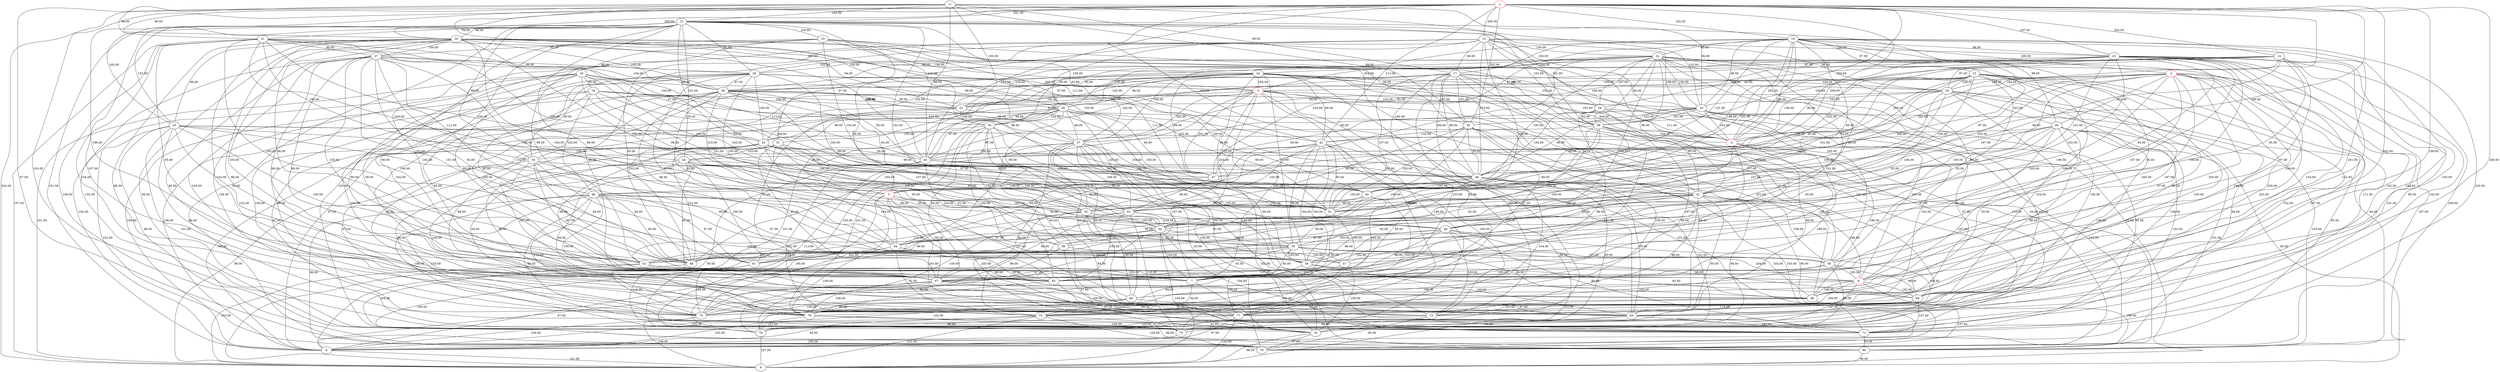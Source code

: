 graph {
6[color=black]
44[color=black]
45[color=black]
46[color=black]
47[color=black]
48[color=black]
49[color=black]
50[color=black]
51[color=black]
52[color=black]
53[color=black]
10[color=black]
54[color=black]
11[color=black]
55[color=black]
12[color=black]
56[color=black]
13[color=black]
57[color=black]
14[color=black]
58[color=black]
15[color=black]
59[color=black]
16[color=black]
17[color=black]
18[color=black]
19[color=black]
1[color=red]
2[color=red]
3[color=red]
4[color=red]
5[color=red]
6[color=red]
7[color=black]
8[color=black]
9[color=black]
60[color=black]
61[color=black]
62[color=black]
63[color=black]
20[color=black]
64[color=black]
65[color=black]
21[color=black]
66[color=black]
22[color=black]
23[color=black]
67[color=black]
24[color=black]
68[color=black]
25[color=black]
69[color=black]
26[color=black]
27[color=black]
28[color=black]
29[color=black]
70[color=black]
71[color=black]
72[color=black]
73[color=black]
30[color=black]
74[color=black]
31[color=black]
75[color=black]
32[color=black]
76[color=black]
33[color=black]
77[color=black]
34[color=black]
78[color=black]
35[color=black]
79[color=black]
36[color=black]
37[color=black]
38[color=black]
39[color=black]
80[color=black]
40[color=black]
41[color=black]
42[color=black]
43[color=black]
26--41[label=94.00]
26--43[label=98.00]
26--45[label=97.00]
26--47[label=94.00]
34--41[label=95.00]
66--72[label=101.00]
41--6[label=196.00]
66--75[label=99.00]
18--46[label=102.00]
42--45[label=103.00]
3--54[label=203.00]
74--78[label=102.00]
74--79[label=104.00]
58--63[label=100.00]
58--69[label=93.00]
34--38[label=93.00]
11--48[label=97.00]
18--53[label=101.00]
11--45[label=98.00]
26--36[label=104.00]
10--22[label=85.00]
26--37[label=88.00]
27--78[label=102.00]
29--8[label=106.00]
26--39[label=93.00]
42--52[label=102.00]
27--77[label=98.00]
42--51[label=95.00]
27--74[label=105.00]
10--17[label=106.00]
10--15[label=97.00]
3--47[label=201.00]
29--5[label=210.00]
58--77[label=100.00]
74--80[label=99.00]
11--38[label=109.00]
11--33[label=96.00]
11--35[label=99.00]
28--6[label=202.00]
27--65[label=98.00]
28--7[label=99.00]
18--26[label=108.00]
42--64[label=94.00]
27--61[label=101.00]
42--67[label=104.00]
27--62[label=105.00]
3--33[label=203.00]
42--58[label=98.00]
3--32[label=201.00]
12--78[label=105.00]
19--62[label=102.00]
19--65[label=96.00]
19--64[label=98.00]
3--37[label=202.00]
3--36[label=192.00]
28--3[label=205.00]
50--68[label=95.00]
4--70[label=198.00]
18--32[label=102.00]
4--65[label=197.00]
18--31[label=105.00]
4--66[label=196.00]
27--58[label=92.00]
27--59[label=102.00]
42--72[label=100.00]
40--6[label=191.00]
42--71[label=101.00]
27--55[label=106.00]
18--37[label=101.00]
40--9[label=93.00]
12--68[label=95.00]
12--67[label=96.00]
42--68[label=95.00]
66--79[label=107.00]
50--52[label=95.00]
12--65[label=112.00]
50--53[label=102.00]
76--9[label=98.00]
11--32[label=100.00]
50--51[label=99.00]
4--61[label=199.00]
17--9[label=92.00]
59--74[label=102.00]
59--73[label=98.00]
10--53[label=97.00]
10--51[label=99.00]
10--50[label=101.00]
19--41[label=100.00]
19--42[label=111.00]
10--48[label=101.00]
10--47[label=103.00]
16--8[label=104.00]
77--8[label=97.00]
39--6[label=197.00]
16--7[label=99.00]
54--9[label=104.00]
77--9[label=102.00]
39--9[label=89.00]
54--7[label=104.00]
65--76[label=95.00]
16--9[label=101.00]
26--73[label=103.00]
43--54[label=106.00]
26--76[label=101.00]
43--50[label=97.00]
59--67[label=100.00]
44--77[label=106.00]
59--69[label=99.00]
25--43[label=100.00]
19--51[label=98.00]
25--44[label=100.00]
50--74[label=102.00]
19--53[label=104.00]
43--49[label=99.00]
43--48[label=98.00]
43--45[label=94.00]
43--65[label=99.00]
43--63[label=99.00]
10--33[label=98.00]
60--63[label=97.00]
1--4[label=304.00]
10--23[label=98.00]
19--27[label=95.00]
11--80[label=97.00]
1--9[label=204.00]
26--72[label=99.00]
26--51[label=98.00]
26--52[label=99.00]
43--75[label=97.00]
60--78[label=102.00]
65--78[label=99.00]
38--4[label=194.00]
60--75[label=100.00]
27--7[label=99.00]
55--7[label=95.00]
55--6[label=204.00]
10--36[label=95.00]
38--8[label=102.00]
19--35[label=98.00]
43--67[label=98.00]
16--36[label=97.00]
17--80[label=94.00]
24--34[label=102.00]
1--42[label=212.00]
44--48[label=105.00]
5--60[label=197.00]
68--75[label=110.00]
17--79[label=110.00]
44--51[label=97.00]
1--48[label=204.00]
25--74[label=96.00]
44--54[label=93.00]
1--47[label=209.00]
1--46[label=198.00]
1--45[label=191.00]
1--44[label=194.00]
5--67[label=195.00]
25--78[label=96.00]
25--79[label=102.00]
52--54[label=103.00]
17--76[label=97.00]
50--7[label=102.00]
17--75[label=103.00]
17--78[label=97.00]
17--77[label=95.00]
21--5[label=209.00]
24--47[label=98.00]
73--8[label=105.00]
24--42[label=99.00]
52--58[label=92.00]
24--45[label=94.00]
21--9[label=107.00]
5--71[label=193.00]
5--73[label=195.00]
52--60[label=100.00]
2--7[label=205.00]
5--75[label=202.00]
2--5[label=306.00]
5--76[label=205.00]
2--4[label=295.00]
45--78[label=102.00]
2--69[label=200.00]
20--3[label=199.00]
2--67[label=205.00]
2--66[label=199.00]
1--20[label=200.00]
16--53[label=102.00]
16--52[label=96.00]
62--7[label=102.00]
10--74[label=105.00]
53--71[label=103.00]
43--8[label=106.00]
62--9[label=103.00]
10--71[label=102.00]
53--73[label=110.00]
1--25[label=195.00]
44--75[label=96.00]
53--68[label=110.00]
1--23[label=197.00]
44--72[label=94.00]
10--67[label=95.00]
2--79[label=197.00]
24--26[label=96.00]
16--42[label=103.00]
16--41[label=108.00]
44--56[label=95.00]
72--78[label=102.00]
25--73[label=101.00]
44--55[label=91.00]
72--79[label=93.00]
44--65[label=95.00]
1--35[label=202.00]
25--67[label=102.00]
44--61[label=100.00]
25--68[label=100.00]
2--71[label=191.00]
2--73[label=197.00]
24--30[label=87.00]
2--70[label=203.00]
30--69[label=104.00]
67--77[label=100.00]
74--9[label=101.00]
45--53[label=104.00]
67--78[label=102.00]
74--8[label=99.00]
17--35[label=101.00]
23--28[label=100.00]
31--5[label=196.00]
3--7[label=208.00]
3--4[label=304.00]
39--58[label=99.00]
30--71[label=94.00]
45--47[label=100.00]
30--73[label=109.00]
45--48[label=100.00]
17--30[label=104.00]
2--40[label=201.00]
17--32[label=105.00]
17--31[label=97.00]
30--79[label=95.00]
2--58[label=203.00]
19--4[label=196.00]
2--55[label=198.00]
42--7[label=100.00]
42--9[label=98.00]
1--14[label=205.00]
1--13[label=201.00]
17--29[label=95.00]
1--12[label=200.00]
39--47[label=96.00]
1--10[label=192.00]
2--50[label=202.00]
2--51[label=197.00]
45--73[label=113.00]
24--59[label=107.00]
24--53[label=96.00]
24--55[label=97.00]
16--18[label=95.00]
46--76[label=103.00]
3--73[label=196.00]
3--72[label=208.00]
46--79[label=96.00]
3--77[label=200.00]
23--49[label=94.00]
23--45[label=99.00]
23--43[label=101.00]
30--51[label=95.00]
17--51[label=107.00]
24--63[label=105.00]
52--77[label=94.00]
18--7[label=94.00]
30--54[label=109.00]
52--74[label=98.00]
18--8[label=106.00]
52--75[label=100.00]
24--68[label=102.00]
24--69[label=97.00]
75--9[label=106.00]
24--64[label=98.00]
51--55[label=99.00]
75--8[label=100.00]
51--57[label=100.00]
18--70[label=99.00]
23--41[label=101.00]
2--39[label=202.00]
3--66[label=201.00]
17--48[label=98.00]
3--68[label=204.00]
39--68[label=94.00]
30--61[label=107.00]
2--30[label=198.00]
39--65[label=107.00]
67--71[label=93.00]
4--7[label=198.00]
24--74[label=97.00]
67--70[label=108.00]
39--61[label=94.00]
45--56[label=104.00]
70--8[label=103.00]
54--56[label=103.00]
14--24[label=97.00]
23--73[label=95.00]
22--26[label=100.00]
23--71[label=102.00]
22--28[label=105.00]
31--68[label=101.00]
46--57[label=97.00]
23--68[label=100.00]
38--54[label=99.00]
23--65[label=106.00]
23--66[label=104.00]
46--61[label=97.00]
31--70[label=94.00]
54--62[label=105.00]
15--69[label=98.00]
30--32[label=92.00]
30--33[label=101.00]
54--64[label=97.00]
15--80[label=94.00]
14--38[label=100.00]
7--74[label=94.00]
14--37[label=89.00]
23--63[label=102.00]
46--66[label=109.00]
7--76[label=104.00]
14--34[label=98.00]
14--32[label=105.00]
46--68[label=99.00]
14--30[label=97.00]
46--70[label=111.00]
46--73[label=108.00]
23--57[label=107.00]
23--54[label=102.00]
46--71[label=90.00]
38--45[label=97.00]
38--48[label=99.00]
30--40[label=103.00]
15--73[label=102.00]
54--55[label=106.00]
15--75[label=100.00]
29--37[label=98.00]
70--73[label=103.00]
29--34[label=102.00]
47--80[label=102.00]
14--49[label=95.00]
14--47[label=102.00]
29--32[label=90.00]
70--76[label=93.00]
22--49[label=98.00]
14--50[label=99.00]
38--75[label=101.00]
22--50[label=100.00]
31--54[label=100.00]
38--74[label=95.00]
31--52[label=107.00]
29--45[label=93.00]
14--59[label=97.00]
22--33[label=100.00]
22--34[label=107.00]
23--3[label=204.00]
23--4[label=200.00]
13--19[label=104.00]
22--37[label=106.00]
22--38[label=96.00]
46--49[label=93.00]
23--80[label=109.00]
55--66[label=99.00]
31--67[label=95.00]
38--64[label=104.00]
31--65[label=104.00]
38--63[label=96.00]
55--69[label=98.00]
34--4[label=211.00]
46--51[label=99.00]
22--41[label=96.00]
59--6[label=205.00]
22--43[label=102.00]
37--53[label=106.00]
32--77[label=86.00]
37--58[label=105.00]
32--71[label=97.00]
16--75[label=106.00]
22--67[label=101.00]
53--54[label=104.00]
22--5[label=194.00]
45--9[label=95.00]
22--6[label=199.00]
60--8[label=102.00]
15--29[label=100.00]
6--69[label=192.00]
22--76[label=111.00]
6--66[label=196.00]
47--53[label=98.00]
37--60[label=99.00]
69--77[label=118.00]
6--60[label=198.00]
69--74[label=103.00]
37--47[label=104.00]
37--45[label=100.00]
22--56[label=104.00]
53--65[label=103.00]
16--62[label=89.00]
53--67[label=96.00]
22--59[label=92.00]
31--44[label=103.00]
22--62[label=106.00]
21--24[label=101.00]
6--78[label=197.00]
15--30[label=108.00]
21--27[label=90.00]
6--72[label=194.00]
21--29[label=88.00]
6--80[label=199.00]
37--76[label=106.00]
15--50[label=92.00]
37--73[label=94.00]
21--41[label=100.00]
37--79[label=93.00]
21--43[label=100.00]
32--51[label=100.00]
1--63[label=206.00]
33--6[label=200.00]
71--80[label=93.00]
33--4[label=192.00]
1--69[label=199.00]
1--67[label=196.00]
1--66[label=203.00]
10--2[label=200.00]
15--46[label=95.00]
10--4[label=201.00]
15--41[label=100.00]
21--39[label=100.00]
10--6[label=201.00]
10--5[label=198.00]
48--79[label=99.00]
48--77[label=104.00]
69--70[label=91.00]
15--60[label=87.00]
21--50[label=108.00]
48--78[label=95.00]
69--71[label=107.00]
48--76[label=101.00]
37--66[label=91.00]
22--78[label=106.00]
1--73[label=193.00]
5--52[label=207.00]
15--57[label=92.00]
54--71[label=104.00]
15--53[label=101.00]
54--75[label=87.00]
48--65[label=95.00]
48--63[label=95.00]
64--66[label=93.00]
76--79[label=97.00]
36--51[label=100.00]
36--50[label=105.00]
26--8[label=101.00]
33--80[label=103.00]
12--17[label=96.00]
28--47[label=111.00]
36--43[label=100.00]
28--43[label=105.00]
13--70[label=107.00]
21--58[label=100.00]
56--57[label=100.00]
64--70[label=100.00]
15--3[label=199.00]
21--75[label=104.00]
67--8[label=97.00]
13--79[label=94.00]
48--51[label=100.00]
20--27[label=100.00]
20--26[label=102.00]
20--25[label=96.00]
64--74[label=92.00]
20--29[label=105.00]
28--39[label=99.00]
33--72[label=102.00]
36--56[label=102.00]
33--70[label=97.00]
33--75[label=102.00]
20--32[label=94.00]
15--6[label=197.00]
78--9[label=107.00]
21--67[label=95.00]
15--4[label=196.00]
32--36[label=109.00]
20--38[label=106.00]
20--37[label=99.00]
36--70[label=101.00]
36--72[label=94.00]
21--80[label=109.00]
61--79[label=100.00]
28--29[label=97.00]
36--67[label=94.00]
20--45[label=103.00]
61--75[label=105.00]
36--63[label=93.00]
36--65[label=100.00]
48--50[label=101.00]
37--7[label=107.00]
37--8[label=99.00]
48--8[label=103.00]
20--49[label=102.00]
33--47[label=99.00]
33--48[label=99.00]
49--76[label=108.00]
49--72[label=103.00]
8--9[label=101.00]
13--21[label=94.00]
29--58[label=96.00]
13--20[label=99.00]
35--48[label=95.00]
11--17[label=99.00]
13--25[label=101.00]
11--13[label=102.00]
27--48[label=115.00]
35--42[label=110.00]
29--50[label=93.00]
33--35[label=102.00]
13--28[label=95.00]
14--69[label=112.00]
27--46[label=112.00]
29--51[label=99.00]
80--9[label=96.00]
40--79[label=101.00]
49--71[label=94.00]
55--61[label=106.00]
55--62[label=102.00]
57--65[label=107.00]
33--37[label=95.00]
40--76[label=102.00]
14--63[label=104.00]
33--38[label=101.00]
40--75[label=96.00]
55--65[label=93.00]
20--63[label=103.00]
49--65[label=96.00]
49--66[label=104.00]
49--67[label=102.00]
55--57[label=93.00]
12--54[label=100.00]
55--58[label=103.00]
57--73[label=106.00]
20--67[label=105.00]
55--59[label=102.00]
12--59[label=103.00]
57--70[label=94.00]
20--64[label=104.00]
77--78[label=98.00]
35--52[label=98.00]
35--51[label=103.00]
11--21[label=96.00]
11--20[label=99.00]
41--49[label=92.00]
34--71[label=95.00]
40--61[label=95.00]
13--33[label=102.00]
34--70[label=99.00]
13--38[label=102.00]
13--37[label=93.00]
25--4[label=203.00]
13--39[label=99.00]
29--62[label=108.00]
40--66[label=95.00]
25--5[label=192.00]
20--68[label=96.00]
40--63[label=108.00]
57--76[label=106.00]
29--64[label=95.00]
63--73[label=99.00]
49--55[label=103.00]
20--72[label=96.00]
49--56[label=97.00]
20--71[label=98.00]
63--76[label=94.00]
12--48[label=103.00]
35--63[label=98.00]
35--62[label=100.00]
41--52[label=110.00]
49--58[label=96.00]
63--71[label=102.00]
13--40[label=98.00]
41--54[label=92.00]
13--43[label=96.00]
27--29[label=104.00]
41--59[label=108.00]
13--44[label=101.00]
41--58[label=92.00]
47--5[label=198.00]
27--28[label=98.00]
62--78[label=104.00]
24--3[label=195.00]
24--4[label=191.00]
40--58[label=102.00]
40--51[label=93.00]
24--8[label=97.00]
29--74[label=104.00]
29--75[label=100.00]
12--34[label=101.00]
28--68[label=95.00]
35--74[label=105.00]
41--62[label=91.00]
56--78[label=88.00]
20--80[label=95.00]
13--54[label=102.00]
62--65[label=89.00]
13--55[label=99.00]
35--77[label=106.00]
56--71[label=97.00]
35--76[label=107.00]
12--31[label=97.00]
40--41[label=100.00]
12--30[label=96.00]
40--42[label=109.00]
12--23[label=108.00]
12--22[label=104.00]
28--57[label=93.00]
12--26[label=106.00]
13--4[label=199.00]
28--54[label=100.00]
41--73[label=99.00]
12--29[label=88.00]
13--8[label=101.00]
34--48[label=104.00]
28--50[label=100.00]
41--78[label=95.00]
56--68[label=103.00]
13--63[label=100.00]
41--77[label=98.00]
13--62[label=98.00]
28--52[label=100.00]
}
